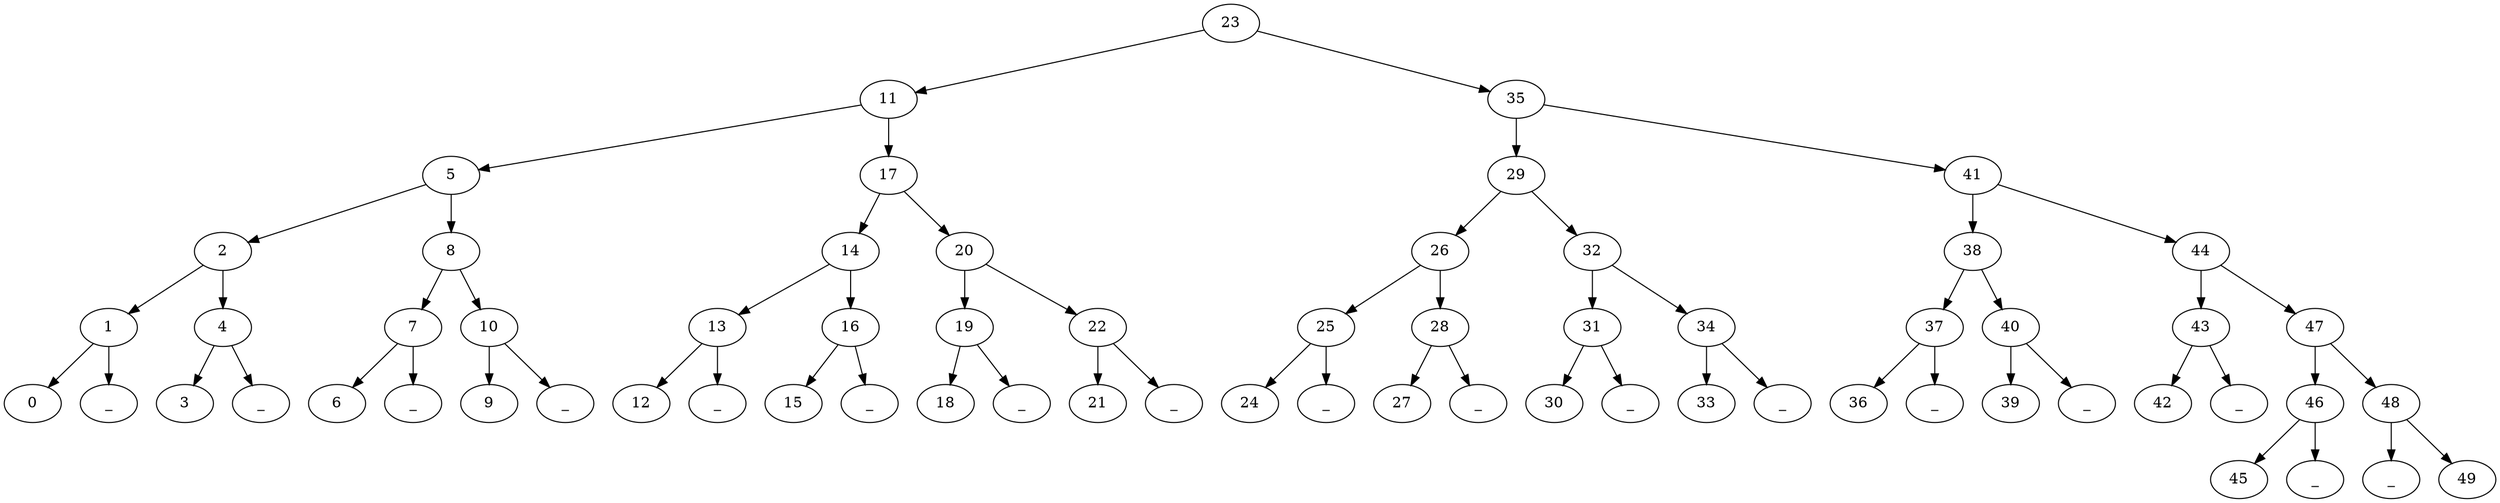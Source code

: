 strict digraph G {
  1 [ label="23" ];
  2 [ label="11" ];
  3 [ label="5" ];
  4 [ label="2" ];
  5 [ label="1" ];
  6 [ label="0" ];
  7 [ label="_" ];
  8 [ label="4" ];
  9 [ label="3" ];
  10 [ label="_" ];
  11 [ label="8" ];
  12 [ label="7" ];
  13 [ label="6" ];
  14 [ label="_" ];
  15 [ label="10" ];
  16 [ label="9" ];
  17 [ label="_" ];
  18 [ label="17" ];
  19 [ label="14" ];
  20 [ label="13" ];
  21 [ label="12" ];
  22 [ label="_" ];
  23 [ label="16" ];
  24 [ label="15" ];
  25 [ label="_" ];
  26 [ label="20" ];
  27 [ label="19" ];
  28 [ label="18" ];
  29 [ label="_" ];
  30 [ label="22" ];
  31 [ label="21" ];
  32 [ label="_" ];
  33 [ label="35" ];
  34 [ label="29" ];
  35 [ label="26" ];
  36 [ label="25" ];
  37 [ label="24" ];
  38 [ label="_" ];
  39 [ label="28" ];
  40 [ label="27" ];
  41 [ label="_" ];
  42 [ label="32" ];
  43 [ label="31" ];
  44 [ label="30" ];
  45 [ label="_" ];
  46 [ label="34" ];
  47 [ label="33" ];
  48 [ label="_" ];
  49 [ label="41" ];
  50 [ label="38" ];
  51 [ label="37" ];
  52 [ label="36" ];
  53 [ label="_" ];
  54 [ label="40" ];
  55 [ label="39" ];
  56 [ label="_" ];
  57 [ label="44" ];
  58 [ label="43" ];
  59 [ label="42" ];
  60 [ label="_" ];
  61 [ label="47" ];
  62 [ label="46" ];
  63 [ label="45" ];
  64 [ label="_" ];
  65 [ label="48" ];
  66 [ label="_" ];
  67 [ label="49" ];
  1 -> 2 [ ];
  1 -> 33 [ ];
  2 -> 3 [ ];
  2 -> 18 [ ];
  3 -> 4 [ ];
  3 -> 11 [ ];
  4 -> 5 [ ];
  4 -> 8 [ ];
  5 -> 6 [ ];
  5 -> 7 [ ];
  8 -> 9 [ ];
  8 -> 10 [ ];
  11 -> 12 [ ];
  11 -> 15 [ ];
  12 -> 13 [ ];
  12 -> 14 [ ];
  15 -> 16 [ ];
  15 -> 17 [ ];
  18 -> 19 [ ];
  18 -> 26 [ ];
  19 -> 20 [ ];
  19 -> 23 [ ];
  20 -> 21 [ ];
  20 -> 22 [ ];
  23 -> 24 [ ];
  23 -> 25 [ ];
  26 -> 27 [ ];
  26 -> 30 [ ];
  27 -> 28 [ ];
  27 -> 29 [ ];
  30 -> 31 [ ];
  30 -> 32 [ ];
  33 -> 34 [ ];
  33 -> 49 [ ];
  34 -> 35 [ ];
  34 -> 42 [ ];
  35 -> 36 [ ];
  35 -> 39 [ ];
  36 -> 37 [ ];
  36 -> 38 [ ];
  39 -> 40 [ ];
  39 -> 41 [ ];
  42 -> 43 [ ];
  42 -> 46 [ ];
  43 -> 44 [ ];
  43 -> 45 [ ];
  46 -> 47 [ ];
  46 -> 48 [ ];
  49 -> 50 [ ];
  49 -> 57 [ ];
  50 -> 51 [ ];
  50 -> 54 [ ];
  51 -> 52 [ ];
  51 -> 53 [ ];
  54 -> 55 [ ];
  54 -> 56 [ ];
  57 -> 58 [ ];
  57 -> 61 [ ];
  58 -> 59 [ ];
  58 -> 60 [ ];
  61 -> 62 [ ];
  61 -> 65 [ ];
  62 -> 63 [ ];
  62 -> 64 [ ];
  65 -> 66 [ ];
  65 -> 67 [ ];
}
